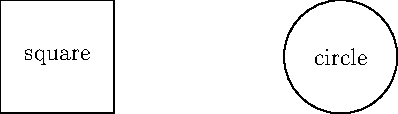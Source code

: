 real u=2cm;

picture square;
draw(square,scale(u)*shift(-0.5,-0.5)*unitsquare);

picture circle;
draw(circle,scale(0.5u)*unitcircle);

void add(picture pic=currentpicture, Label L, picture object, pair z) {
add(pic,object,z);
label(pic,L,z);
}

add("square",square,(0,0));
add("circle",circle,(5cm,0));

